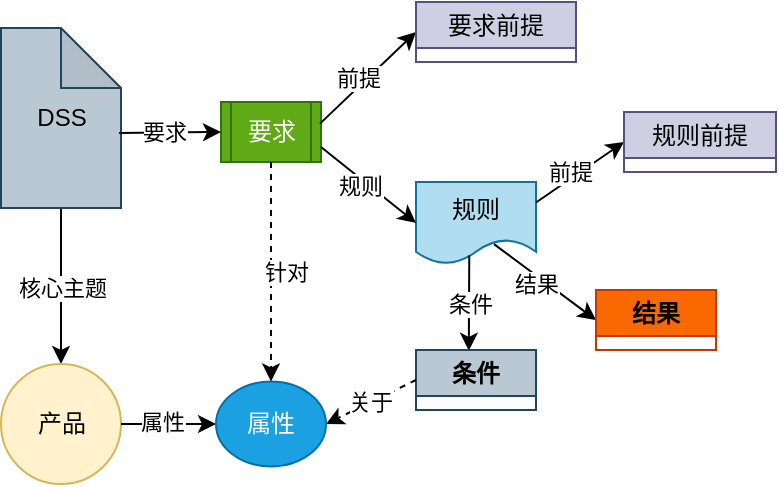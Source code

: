 <mxfile version="22.1.7" type="github">
  <diagram name="第 1 页" id="mmYeaYz6IpLw3gN7_6xA">
    <mxGraphModel dx="607" dy="314" grid="1" gridSize="10" guides="1" tooltips="1" connect="1" arrows="1" fold="1" page="1" pageScale="1" pageWidth="827" pageHeight="1169" math="0" shadow="0">
      <root>
        <mxCell id="0" />
        <mxCell id="1" parent="0" />
        <mxCell id="FaK1V-1xx2kYKJdkDcPP-4" style="rounded=0;orthogonalLoop=1;jettySize=auto;html=1;" edge="1" parent="1" source="FaK1V-1xx2kYKJdkDcPP-6" target="FaK1V-1xx2kYKJdkDcPP-2">
          <mxGeometry relative="1" as="geometry">
            <mxPoint x="130" y="135" as="sourcePoint" />
          </mxGeometry>
        </mxCell>
        <mxCell id="FaK1V-1xx2kYKJdkDcPP-5" value="核心主题" style="edgeLabel;html=1;align=center;verticalAlign=middle;resizable=0;points=[];" vertex="1" connectable="0" parent="FaK1V-1xx2kYKJdkDcPP-4">
          <mxGeometry x="0.015" relative="1" as="geometry">
            <mxPoint as="offset" />
          </mxGeometry>
        </mxCell>
        <object label="产品" 部件类型="整机(/部件/组件/零件/原材料)" 父级ID="None" 关重属性="关键件(/重要件/普通件)" 其他组成="子件(/功能/结构/接口/部位)" 产品名称="电吹风(家用型)" id="FaK1V-1xx2kYKJdkDcPP-2">
          <mxCell style="ellipse;whiteSpace=wrap;html=1;aspect=fixed;fillColor=#fff2cc;strokeColor=#d6b656;" vertex="1" parent="1">
            <mxGeometry x="72.5" y="241" width="60" height="60" as="geometry" />
          </mxCell>
        </object>
        <object label="DSS" 标准编号="DSS_PDT_001" 标准名称="电吹风(产品规范)" 发布机构="DSSU.org" 发布日期="2023-12-01" 版_本_号="Ver 1.1" id="FaK1V-1xx2kYKJdkDcPP-6">
          <mxCell style="shape=note;whiteSpace=wrap;html=1;backgroundOutline=1;darkOpacity=0.05;fillColor=#bac8d3;strokeColor=#23445d;" vertex="1" parent="1">
            <mxGeometry x="72.5" y="73" width="60" height="90" as="geometry" />
          </mxCell>
        </object>
        <mxCell id="FaK1V-1xx2kYKJdkDcPP-14" style="rounded=0;orthogonalLoop=1;jettySize=auto;html=1;exitX=1;exitY=0.5;exitDx=0;exitDy=0;entryX=0;entryY=0.5;entryDx=0;entryDy=0;" edge="1" parent="1" source="FaK1V-1xx2kYKJdkDcPP-2" target="FaK1V-1xx2kYKJdkDcPP-13">
          <mxGeometry relative="1" as="geometry">
            <mxPoint x="-77.4" y="375" as="targetPoint" />
          </mxGeometry>
        </mxCell>
        <mxCell id="FaK1V-1xx2kYKJdkDcPP-24" value="属性" style="edgeLabel;html=1;align=center;verticalAlign=middle;resizable=0;points=[];" vertex="1" connectable="0" parent="FaK1V-1xx2kYKJdkDcPP-14">
          <mxGeometry x="0.004" y="1" relative="1" as="geometry">
            <mxPoint x="-4" as="offset" />
          </mxGeometry>
        </mxCell>
        <object label="属性" 属性名称="手柄工作温度" 计量单位="℃" 试验方法="GB xxxx-xxxx" 属性类型="定量属性" 试验设备="红外温度传感器" id="FaK1V-1xx2kYKJdkDcPP-13">
          <mxCell style="ellipse;whiteSpace=wrap;html=1;fillColor=#1ba1e2;fontColor=#ffffff;strokeColor=#006EAF;" vertex="1" parent="1">
            <mxGeometry x="180" y="249.75" width="55" height="42.5" as="geometry" />
          </mxCell>
        </object>
        <object label="要求" 要求名称="手柄工作温度" 要求类型="强制要求(或推荐要求)" id="FaK1V-1xx2kYKJdkDcPP-16">
          <mxCell style="shape=process;whiteSpace=wrap;html=1;backgroundOutline=1;fillColor=#60a917;fontColor=#ffffff;strokeColor=#2D7600;" vertex="1" parent="1">
            <mxGeometry x="182.5" y="110" width="50" height="30" as="geometry" />
          </mxCell>
        </object>
        <mxCell id="FaK1V-1xx2kYKJdkDcPP-17" style="rounded=0;orthogonalLoop=1;jettySize=auto;html=1;entryX=0;entryY=0.5;entryDx=0;entryDy=0;exitX=0.983;exitY=0.583;exitDx=0;exitDy=0;exitPerimeter=0;" edge="1" parent="1" source="FaK1V-1xx2kYKJdkDcPP-6" target="FaK1V-1xx2kYKJdkDcPP-16">
          <mxGeometry relative="1" as="geometry">
            <mxPoint x="140" y="145" as="sourcePoint" />
            <mxPoint x="250" y="145" as="targetPoint" />
          </mxGeometry>
        </mxCell>
        <mxCell id="FaK1V-1xx2kYKJdkDcPP-18" value="要求" style="edgeLabel;html=1;align=center;verticalAlign=middle;resizable=0;points=[];" vertex="1" connectable="0" parent="FaK1V-1xx2kYKJdkDcPP-17">
          <mxGeometry x="0.015" relative="1" as="geometry">
            <mxPoint x="-4" as="offset" />
          </mxGeometry>
        </mxCell>
        <mxCell id="FaK1V-1xx2kYKJdkDcPP-25" style="rounded=0;orthogonalLoop=1;jettySize=auto;html=1;exitX=0.99;exitY=0.36;exitDx=0;exitDy=0;entryX=0;entryY=0.5;entryDx=0;entryDy=0;exitPerimeter=0;" edge="1" parent="1" source="FaK1V-1xx2kYKJdkDcPP-16" target="FaK1V-1xx2kYKJdkDcPP-87">
          <mxGeometry relative="1" as="geometry">
            <mxPoint x="260" y="80" as="targetPoint" />
            <mxPoint x="220" y="130" as="sourcePoint" />
          </mxGeometry>
        </mxCell>
        <mxCell id="FaK1V-1xx2kYKJdkDcPP-26" value="前提" style="edgeLabel;html=1;align=center;verticalAlign=middle;resizable=0;points=[];" vertex="1" connectable="0" parent="FaK1V-1xx2kYKJdkDcPP-25">
          <mxGeometry x="0.004" y="1" relative="1" as="geometry">
            <mxPoint x="-5" y="1" as="offset" />
          </mxGeometry>
        </mxCell>
        <object label="规则" 规则名称="手柄工作温度验证规则" 规则类型="要求验证" id="FaK1V-1xx2kYKJdkDcPP-32">
          <mxCell style="shape=document;whiteSpace=wrap;html=1;boundedLbl=1;fillColor=#b1ddf0;strokeColor=#10739e;" vertex="1" parent="1">
            <mxGeometry x="280" y="150" width="60" height="41" as="geometry" />
          </mxCell>
        </object>
        <mxCell id="FaK1V-1xx2kYKJdkDcPP-33" style="rounded=0;orthogonalLoop=1;jettySize=auto;html=1;exitX=1;exitY=0.75;exitDx=0;exitDy=0;entryX=0;entryY=0.5;entryDx=0;entryDy=0;" edge="1" parent="1" source="FaK1V-1xx2kYKJdkDcPP-16" target="FaK1V-1xx2kYKJdkDcPP-32">
          <mxGeometry relative="1" as="geometry">
            <mxPoint x="81.79" y="178.4" as="sourcePoint" />
            <mxPoint x="81.79" y="258.4" as="targetPoint" />
          </mxGeometry>
        </mxCell>
        <mxCell id="FaK1V-1xx2kYKJdkDcPP-34" value="规则" style="edgeLabel;html=1;align=center;verticalAlign=middle;resizable=0;points=[];" vertex="1" connectable="0" parent="FaK1V-1xx2kYKJdkDcPP-33">
          <mxGeometry x="0.015" relative="1" as="geometry">
            <mxPoint x="-5" as="offset" />
          </mxGeometry>
        </mxCell>
        <mxCell id="FaK1V-1xx2kYKJdkDcPP-36" style="rounded=0;orthogonalLoop=1;jettySize=auto;html=1;exitX=0.444;exitY=0.895;exitDx=0;exitDy=0;exitPerimeter=0;entryX=0.44;entryY=0.013;entryDx=0;entryDy=0;entryPerimeter=0;" edge="1" parent="1" source="FaK1V-1xx2kYKJdkDcPP-32" target="FaK1V-1xx2kYKJdkDcPP-71">
          <mxGeometry relative="1" as="geometry">
            <mxPoint x="240" y="271" as="sourcePoint" />
            <mxPoint x="306" y="230" as="targetPoint" />
          </mxGeometry>
        </mxCell>
        <mxCell id="FaK1V-1xx2kYKJdkDcPP-37" value="条件" style="edgeLabel;html=1;align=center;verticalAlign=middle;resizable=0;points=[];" vertex="1" connectable="0" parent="FaK1V-1xx2kYKJdkDcPP-36">
          <mxGeometry x="0.015" relative="1" as="geometry">
            <mxPoint as="offset" />
          </mxGeometry>
        </mxCell>
        <mxCell id="FaK1V-1xx2kYKJdkDcPP-40" style="rounded=0;orthogonalLoop=1;jettySize=auto;html=1;exitX=0.65;exitY=0.758;exitDx=0;exitDy=0;exitPerimeter=0;entryX=0;entryY=0.5;entryDx=0;entryDy=0;" edge="1" parent="1" source="FaK1V-1xx2kYKJdkDcPP-32" target="FaK1V-1xx2kYKJdkDcPP-56">
          <mxGeometry relative="1" as="geometry">
            <mxPoint x="200" y="311" as="sourcePoint" />
            <mxPoint x="400" y="260" as="targetPoint" />
          </mxGeometry>
        </mxCell>
        <mxCell id="FaK1V-1xx2kYKJdkDcPP-41" value="结果" style="edgeLabel;html=1;align=center;verticalAlign=middle;resizable=0;points=[];" vertex="1" connectable="0" parent="FaK1V-1xx2kYKJdkDcPP-40">
          <mxGeometry x="0.015" relative="1" as="geometry">
            <mxPoint x="-5" as="offset" />
          </mxGeometry>
        </mxCell>
        <mxCell id="FaK1V-1xx2kYKJdkDcPP-52" style="rounded=0;orthogonalLoop=1;jettySize=auto;html=1;exitX=1;exitY=0.25;exitDx=0;exitDy=0;entryX=0;entryY=0.5;entryDx=0;entryDy=0;" edge="1" parent="1" source="FaK1V-1xx2kYKJdkDcPP-32" target="FaK1V-1xx2kYKJdkDcPP-84">
          <mxGeometry relative="1" as="geometry">
            <mxPoint x="254" y="305" as="sourcePoint" />
            <mxPoint x="303.79" y="251" as="targetPoint" />
          </mxGeometry>
        </mxCell>
        <mxCell id="FaK1V-1xx2kYKJdkDcPP-53" value="前提" style="edgeLabel;html=1;align=center;verticalAlign=middle;resizable=0;points=[];" vertex="1" connectable="0" parent="FaK1V-1xx2kYKJdkDcPP-52">
          <mxGeometry x="0.015" relative="1" as="geometry">
            <mxPoint x="-5" as="offset" />
          </mxGeometry>
        </mxCell>
        <mxCell id="FaK1V-1xx2kYKJdkDcPP-71" value="条件" style="swimlane;whiteSpace=wrap;html=1;startSize=23;fillColor=#bac8d3;strokeColor=#23445d;" vertex="1" collapsed="1" parent="1">
          <mxGeometry x="280" y="234" width="60" height="30" as="geometry">
            <mxRectangle x="280" y="234" width="60" height="80" as="alternateBounds" />
          </mxGeometry>
        </mxCell>
        <object label="主词" 主词内容="手柄工作温度" id="FaK1V-1xx2kYKJdkDcPP-72">
          <mxCell style="rounded=1;whiteSpace=wrap;html=1;" vertex="1" parent="FaK1V-1xx2kYKJdkDcPP-71">
            <mxGeometry x="9" y="27" width="40" height="20" as="geometry" />
          </mxCell>
        </object>
        <object label="宾词" 类型="公差类" 允值范围="35 ± 9 " id="FaK1V-1xx2kYKJdkDcPP-73">
          <mxCell style="rounded=1;whiteSpace=wrap;html=1;" vertex="1" parent="FaK1V-1xx2kYKJdkDcPP-71">
            <mxGeometry x="11.5" y="54" width="35" height="20" as="geometry" />
          </mxCell>
        </object>
        <object label="&lt;span style=&quot;font-weight: normal;&quot;&gt;规则前提&lt;/span&gt;" 电吹风类型="家用型" id="FaK1V-1xx2kYKJdkDcPP-84">
          <mxCell style="swimlane;whiteSpace=wrap;html=1;startSize=23;fillColor=#d0cee2;strokeColor=#56517e;" vertex="1" collapsed="1" parent="1">
            <mxGeometry x="384" y="115" width="76" height="30" as="geometry">
              <mxRectangle x="384" y="120" width="60" height="80" as="alternateBounds" />
            </mxGeometry>
          </mxCell>
        </object>
        <object label="主词" 主词内容="供电方式" id="FaK1V-1xx2kYKJdkDcPP-85">
          <mxCell style="rounded=1;whiteSpace=wrap;html=1;" vertex="1" parent="FaK1V-1xx2kYKJdkDcPP-84">
            <mxGeometry x="9" y="27" width="40" height="20" as="geometry" />
          </mxCell>
        </object>
        <object label="宾词" 宾词内容="直流供电" id="FaK1V-1xx2kYKJdkDcPP-86">
          <mxCell style="rounded=1;whiteSpace=wrap;html=1;" vertex="1" parent="FaK1V-1xx2kYKJdkDcPP-84">
            <mxGeometry x="11.5" y="54" width="35" height="20" as="geometry" />
          </mxCell>
        </object>
        <mxCell id="FaK1V-1xx2kYKJdkDcPP-87" value="&lt;span style=&quot;font-weight: normal;&quot;&gt;要求前提&lt;/span&gt;" style="swimlane;whiteSpace=wrap;html=1;startSize=23;fillColor=#d0cee2;strokeColor=#56517e;" vertex="1" collapsed="1" parent="1">
          <mxGeometry x="280" y="60" width="80" height="30" as="geometry">
            <mxRectangle x="280" y="60" width="60" height="80" as="alternateBounds" />
          </mxGeometry>
        </mxCell>
        <object label="主词" 主词内容="适用类型" id="FaK1V-1xx2kYKJdkDcPP-88">
          <mxCell style="rounded=1;whiteSpace=wrap;html=1;" vertex="1" parent="FaK1V-1xx2kYKJdkDcPP-87">
            <mxGeometry x="9" y="27" width="40" height="20" as="geometry" />
          </mxCell>
        </object>
        <object label="宾词" 宾词内容="家用型" id="FaK1V-1xx2kYKJdkDcPP-89">
          <mxCell style="rounded=1;whiteSpace=wrap;html=1;" vertex="1" parent="FaK1V-1xx2kYKJdkDcPP-87">
            <mxGeometry x="11.5" y="54" width="35" height="20" as="geometry" />
          </mxCell>
        </object>
        <mxCell id="FaK1V-1xx2kYKJdkDcPP-94" style="rounded=0;orthogonalLoop=1;jettySize=auto;html=1;entryX=1;entryY=0.5;entryDx=0;entryDy=0;exitX=0;exitY=0.5;exitDx=0;exitDy=0;dashed=1;" edge="1" parent="1" source="FaK1V-1xx2kYKJdkDcPP-72" target="FaK1V-1xx2kYKJdkDcPP-13">
          <mxGeometry relative="1" as="geometry">
            <mxPoint x="138" y="65" as="sourcePoint" />
            <mxPoint x="135.5" y="293.5" as="targetPoint" />
          </mxGeometry>
        </mxCell>
        <mxCell id="FaK1V-1xx2kYKJdkDcPP-95" value="关于" style="edgeLabel;html=1;align=center;verticalAlign=middle;resizable=0;points=[];" vertex="1" connectable="0" parent="FaK1V-1xx2kYKJdkDcPP-94">
          <mxGeometry x="0.015" relative="1" as="geometry">
            <mxPoint as="offset" />
          </mxGeometry>
        </mxCell>
        <mxCell id="FaK1V-1xx2kYKJdkDcPP-102" style="rounded=0;orthogonalLoop=1;jettySize=auto;html=1;exitX=0.5;exitY=1;exitDx=0;exitDy=0;dashed=1;" edge="1" parent="1" source="FaK1V-1xx2kYKJdkDcPP-16" target="FaK1V-1xx2kYKJdkDcPP-13">
          <mxGeometry relative="1" as="geometry">
            <mxPoint x="225.08" y="126" as="sourcePoint" />
            <mxPoint x="132.505" y="301.615" as="targetPoint" />
          </mxGeometry>
        </mxCell>
        <mxCell id="FaK1V-1xx2kYKJdkDcPP-103" value="针对" style="edgeLabel;html=1;align=center;verticalAlign=middle;resizable=0;points=[];" vertex="1" connectable="0" parent="FaK1V-1xx2kYKJdkDcPP-102">
          <mxGeometry x="0.015" relative="1" as="geometry">
            <mxPoint x="7" y="-1" as="offset" />
          </mxGeometry>
        </mxCell>
        <mxCell id="FaK1V-1xx2kYKJdkDcPP-56" value="结果" style="swimlane;whiteSpace=wrap;html=1;fillColor=#fa6800;fontColor=#000000;strokeColor=#C73500;" vertex="1" collapsed="1" parent="1">
          <mxGeometry x="370" y="204" width="60" height="30" as="geometry">
            <mxRectangle x="370" y="204" width="60" height="100" as="alternateBounds" />
          </mxGeometry>
        </mxCell>
        <object label="主词" 主词名称="手柄工作温度符合性" 表示类型="逻辑值（True/False）" id="FaK1V-1xx2kYKJdkDcPP-57">
          <mxCell style="rounded=1;whiteSpace=wrap;html=1;" vertex="1" parent="FaK1V-1xx2kYKJdkDcPP-56">
            <mxGeometry x="9" y="27" width="40" height="20" as="geometry" />
          </mxCell>
        </object>
        <object label="宾词" 结果取值="True/False" id="FaK1V-1xx2kYKJdkDcPP-58">
          <mxCell style="rounded=1;whiteSpace=wrap;html=1;" vertex="1" parent="FaK1V-1xx2kYKJdkDcPP-56">
            <mxGeometry x="9.5" y="73" width="35" height="20" as="geometry" />
          </mxCell>
        </object>
        <object label="谓词" 谓词内容="computedValue" id="FaK1V-1xx2kYKJdkDcPP-59">
          <mxCell style="rounded=1;whiteSpace=wrap;html=1;arcSize=35;" vertex="1" parent="FaK1V-1xx2kYKJdkDcPP-56">
            <mxGeometry x="7.5" y="50" width="40" height="20" as="geometry" />
          </mxCell>
        </object>
      </root>
    </mxGraphModel>
  </diagram>
</mxfile>

